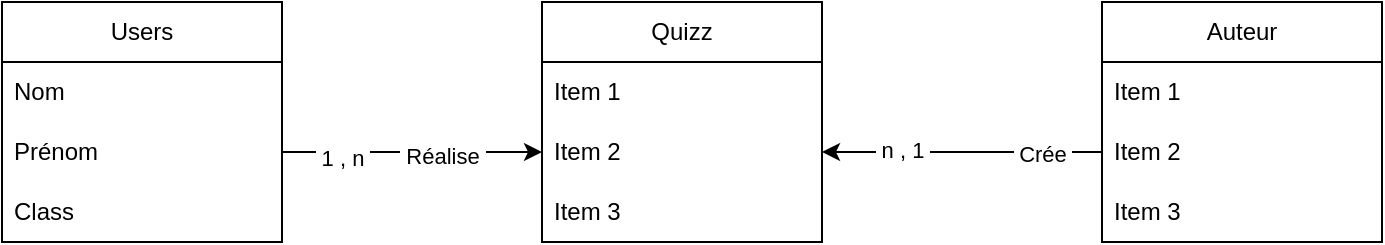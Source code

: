 <mxfile version="26.2.12">
  <diagram id="C5RBs43oDa-KdzZeNtuy" name="Page-1">
    <mxGraphModel dx="1150" dy="545" grid="1" gridSize="10" guides="1" tooltips="1" connect="1" arrows="1" fold="1" page="1" pageScale="1" pageWidth="827" pageHeight="1169" math="0" shadow="0">
      <root>
        <mxCell id="WIyWlLk6GJQsqaUBKTNV-0" />
        <mxCell id="WIyWlLk6GJQsqaUBKTNV-1" parent="WIyWlLk6GJQsqaUBKTNV-0" />
        <mxCell id="-GR3lENrHhhzLcwFOWXK-0" value="Users" style="swimlane;fontStyle=0;childLayout=stackLayout;horizontal=1;startSize=30;horizontalStack=0;resizeParent=1;resizeParentMax=0;resizeLast=0;collapsible=1;marginBottom=0;whiteSpace=wrap;html=1;" vertex="1" parent="WIyWlLk6GJQsqaUBKTNV-1">
          <mxGeometry x="40" y="40" width="140" height="120" as="geometry" />
        </mxCell>
        <mxCell id="-GR3lENrHhhzLcwFOWXK-1" value="Nom" style="text;strokeColor=none;fillColor=none;align=left;verticalAlign=middle;spacingLeft=4;spacingRight=4;overflow=hidden;points=[[0,0.5],[1,0.5]];portConstraint=eastwest;rotatable=0;whiteSpace=wrap;html=1;" vertex="1" parent="-GR3lENrHhhzLcwFOWXK-0">
          <mxGeometry y="30" width="140" height="30" as="geometry" />
        </mxCell>
        <mxCell id="-GR3lENrHhhzLcwFOWXK-2" value="Prénom" style="text;strokeColor=none;fillColor=none;align=left;verticalAlign=middle;spacingLeft=4;spacingRight=4;overflow=hidden;points=[[0,0.5],[1,0.5]];portConstraint=eastwest;rotatable=0;whiteSpace=wrap;html=1;" vertex="1" parent="-GR3lENrHhhzLcwFOWXK-0">
          <mxGeometry y="60" width="140" height="30" as="geometry" />
        </mxCell>
        <mxCell id="-GR3lENrHhhzLcwFOWXK-3" value="Class" style="text;strokeColor=none;fillColor=none;align=left;verticalAlign=middle;spacingLeft=4;spacingRight=4;overflow=hidden;points=[[0,0.5],[1,0.5]];portConstraint=eastwest;rotatable=0;whiteSpace=wrap;html=1;" vertex="1" parent="-GR3lENrHhhzLcwFOWXK-0">
          <mxGeometry y="90" width="140" height="30" as="geometry" />
        </mxCell>
        <mxCell id="-GR3lENrHhhzLcwFOWXK-4" value="Quizz" style="swimlane;fontStyle=0;childLayout=stackLayout;horizontal=1;startSize=30;horizontalStack=0;resizeParent=1;resizeParentMax=0;resizeLast=0;collapsible=1;marginBottom=0;whiteSpace=wrap;html=1;" vertex="1" parent="WIyWlLk6GJQsqaUBKTNV-1">
          <mxGeometry x="310" y="40" width="140" height="120" as="geometry" />
        </mxCell>
        <mxCell id="-GR3lENrHhhzLcwFOWXK-5" value="Item 1" style="text;strokeColor=none;fillColor=none;align=left;verticalAlign=middle;spacingLeft=4;spacingRight=4;overflow=hidden;points=[[0,0.5],[1,0.5]];portConstraint=eastwest;rotatable=0;whiteSpace=wrap;html=1;" vertex="1" parent="-GR3lENrHhhzLcwFOWXK-4">
          <mxGeometry y="30" width="140" height="30" as="geometry" />
        </mxCell>
        <mxCell id="-GR3lENrHhhzLcwFOWXK-6" value="Item 2" style="text;strokeColor=none;fillColor=none;align=left;verticalAlign=middle;spacingLeft=4;spacingRight=4;overflow=hidden;points=[[0,0.5],[1,0.5]];portConstraint=eastwest;rotatable=0;whiteSpace=wrap;html=1;" vertex="1" parent="-GR3lENrHhhzLcwFOWXK-4">
          <mxGeometry y="60" width="140" height="30" as="geometry" />
        </mxCell>
        <mxCell id="-GR3lENrHhhzLcwFOWXK-7" value="Item 3" style="text;strokeColor=none;fillColor=none;align=left;verticalAlign=middle;spacingLeft=4;spacingRight=4;overflow=hidden;points=[[0,0.5],[1,0.5]];portConstraint=eastwest;rotatable=0;whiteSpace=wrap;html=1;" vertex="1" parent="-GR3lENrHhhzLcwFOWXK-4">
          <mxGeometry y="90" width="140" height="30" as="geometry" />
        </mxCell>
        <mxCell id="-GR3lENrHhhzLcwFOWXK-10" style="edgeStyle=orthogonalEdgeStyle;rounded=0;orthogonalLoop=1;jettySize=auto;html=1;exitX=1;exitY=0.5;exitDx=0;exitDy=0;entryX=0;entryY=0.5;entryDx=0;entryDy=0;" edge="1" parent="WIyWlLk6GJQsqaUBKTNV-1" source="-GR3lENrHhhzLcwFOWXK-2" target="-GR3lENrHhhzLcwFOWXK-6">
          <mxGeometry relative="1" as="geometry" />
        </mxCell>
        <mxCell id="-GR3lENrHhhzLcwFOWXK-11" value="&amp;nbsp;Réalise&amp;nbsp;" style="edgeLabel;html=1;align=center;verticalAlign=middle;resizable=0;points=[];" vertex="1" connectable="0" parent="-GR3lENrHhhzLcwFOWXK-10">
          <mxGeometry y="-2" relative="1" as="geometry">
            <mxPoint x="15" as="offset" />
          </mxGeometry>
        </mxCell>
        <mxCell id="-GR3lENrHhhzLcwFOWXK-12" value="&amp;nbsp;1 , n&amp;nbsp;" style="edgeLabel;html=1;align=center;verticalAlign=middle;resizable=0;points=[];" vertex="1" connectable="0" parent="-GR3lENrHhhzLcwFOWXK-10">
          <mxGeometry x="-0.708" y="-3" relative="1" as="geometry">
            <mxPoint x="11" as="offset" />
          </mxGeometry>
        </mxCell>
        <mxCell id="-GR3lENrHhhzLcwFOWXK-13" value="Auteur" style="swimlane;fontStyle=0;childLayout=stackLayout;horizontal=1;startSize=30;horizontalStack=0;resizeParent=1;resizeParentMax=0;resizeLast=0;collapsible=1;marginBottom=0;whiteSpace=wrap;html=1;" vertex="1" parent="WIyWlLk6GJQsqaUBKTNV-1">
          <mxGeometry x="590" y="40" width="140" height="120" as="geometry" />
        </mxCell>
        <mxCell id="-GR3lENrHhhzLcwFOWXK-14" value="Item 1" style="text;strokeColor=none;fillColor=none;align=left;verticalAlign=middle;spacingLeft=4;spacingRight=4;overflow=hidden;points=[[0,0.5],[1,0.5]];portConstraint=eastwest;rotatable=0;whiteSpace=wrap;html=1;" vertex="1" parent="-GR3lENrHhhzLcwFOWXK-13">
          <mxGeometry y="30" width="140" height="30" as="geometry" />
        </mxCell>
        <mxCell id="-GR3lENrHhhzLcwFOWXK-15" value="Item 2" style="text;strokeColor=none;fillColor=none;align=left;verticalAlign=middle;spacingLeft=4;spacingRight=4;overflow=hidden;points=[[0,0.5],[1,0.5]];portConstraint=eastwest;rotatable=0;whiteSpace=wrap;html=1;" vertex="1" parent="-GR3lENrHhhzLcwFOWXK-13">
          <mxGeometry y="60" width="140" height="30" as="geometry" />
        </mxCell>
        <mxCell id="-GR3lENrHhhzLcwFOWXK-16" value="Item 3" style="text;strokeColor=none;fillColor=none;align=left;verticalAlign=middle;spacingLeft=4;spacingRight=4;overflow=hidden;points=[[0,0.5],[1,0.5]];portConstraint=eastwest;rotatable=0;whiteSpace=wrap;html=1;" vertex="1" parent="-GR3lENrHhhzLcwFOWXK-13">
          <mxGeometry y="90" width="140" height="30" as="geometry" />
        </mxCell>
        <mxCell id="-GR3lENrHhhzLcwFOWXK-17" style="edgeStyle=orthogonalEdgeStyle;rounded=0;orthogonalLoop=1;jettySize=auto;html=1;exitX=0;exitY=0.5;exitDx=0;exitDy=0;" edge="1" parent="WIyWlLk6GJQsqaUBKTNV-1" source="-GR3lENrHhhzLcwFOWXK-15" target="-GR3lENrHhhzLcwFOWXK-6">
          <mxGeometry relative="1" as="geometry" />
        </mxCell>
        <mxCell id="-GR3lENrHhhzLcwFOWXK-18" value="&amp;nbsp;Crée&amp;nbsp;" style="edgeLabel;html=1;align=center;verticalAlign=middle;resizable=0;points=[];" vertex="1" connectable="0" parent="-GR3lENrHhhzLcwFOWXK-17">
          <mxGeometry x="0.517" y="1" relative="1" as="geometry">
            <mxPoint x="76" as="offset" />
          </mxGeometry>
        </mxCell>
        <mxCell id="-GR3lENrHhhzLcwFOWXK-19" value="&amp;nbsp;n , 1&amp;nbsp;" style="edgeLabel;html=1;align=center;verticalAlign=middle;resizable=0;points=[];" vertex="1" connectable="0" parent="-GR3lENrHhhzLcwFOWXK-17">
          <mxGeometry x="-0.488" y="-1" relative="1" as="geometry">
            <mxPoint x="-64" as="offset" />
          </mxGeometry>
        </mxCell>
      </root>
    </mxGraphModel>
  </diagram>
</mxfile>
